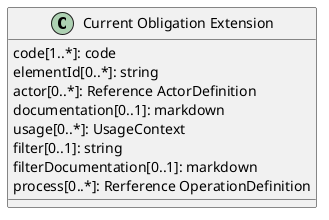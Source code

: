 @startuml

class "Current Obligation Extension" {

    code[1..*]: code 
    elementId[0..*]: string
    actor[0..*]: Reference ActorDefinition
    documentation[0..1]: markdown
    usage[0..*]: UsageContext
    filter[0..1]: string
    filterDocumentation[0..1]: markdown
    process[0..*]: Rerference OperationDefinition
}


@enduml